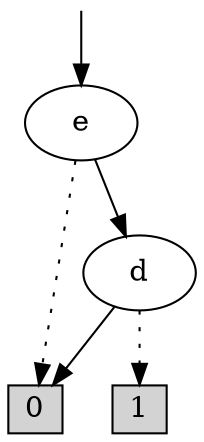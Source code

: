 digraph G {
init__ [label="", style=invis, height=0, width=0];
init__ -> 3;
0 [shape=box, label="0", style=filled, shape=box, height=0.3, width=0.3];
1 [shape=box, label="1", style=filled, shape=box, height=0.3, width=0.3];
2[label="d"];
2 -> 0 [style=filled];
2 -> 1 [style=dotted];
3[label="e"];
3 -> 2 [style=filled];
3 -> 0 [style=dotted];
}
